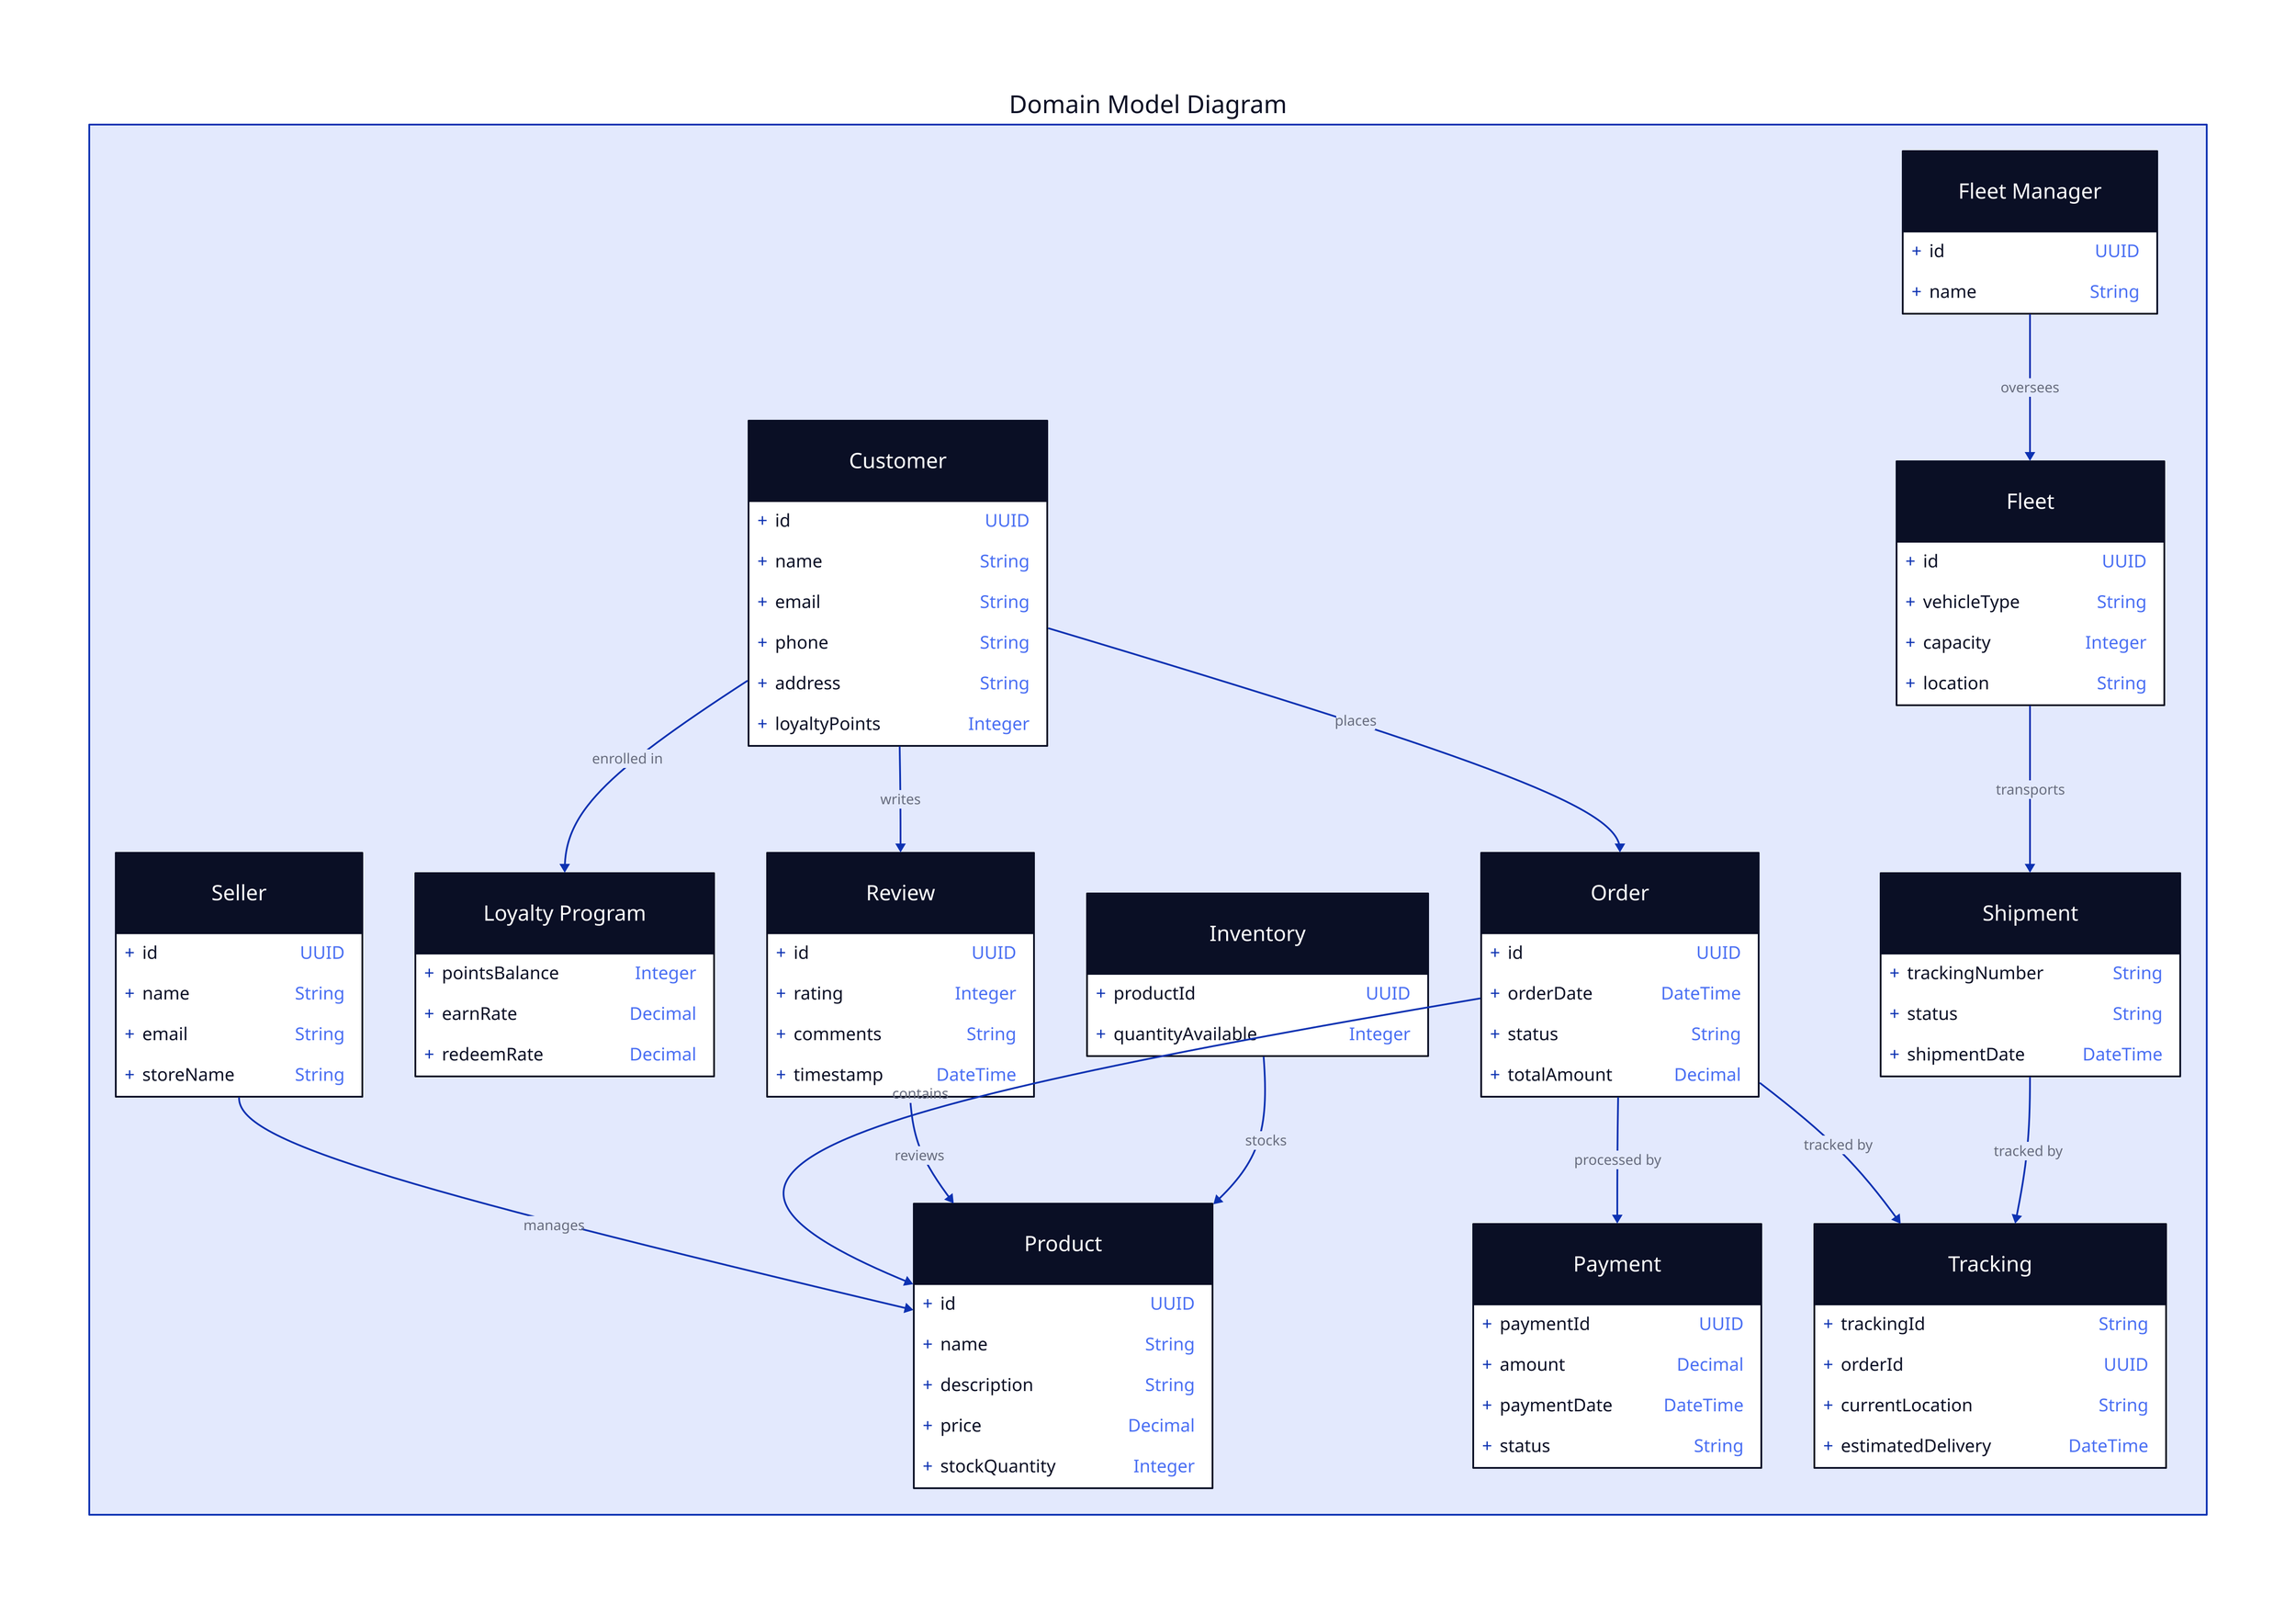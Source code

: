 Domain Model Diagram: {

    Customer: Customer {
    shape: class
    +id: UUID
    +name: String
    +email: String
    +phone: String
    +address: String
    +loyaltyPoints: Integer
    }

    Product: Product {
    shape: class
    +id: UUID
    +name: String
    +description: String
    +price: Decimal
    +stockQuantity: Integer
    }

    Order: Order {
    shape: class
    +id: UUID
    +orderDate: DateTime
    +status: String
    +totalAmount: Decimal
    }

    LoyaltyProgram: Loyalty Program {
    shape: class
    +pointsBalance: Integer
    +earnRate: Decimal
    +redeemRate: Decimal
    }

    Review: Review {
    shape: class
    +id: UUID
    +rating: Integer
    +comments: String
    +timestamp: DateTime
    }

    Inventory: Inventory {
    shape: class
    +productId: UUID
    +quantityAvailable: Integer
    }

    Seller: Seller {
        shape: class
        +id: UUID
        +name: String
        +email: String
        +storeName: String
    }

    Fleet: Fleet {
    shape: class
    +id: UUID
    +vehicleType: String
    +capacity: Integer
    +location: String
    }

    Shipment: Shipment {
    shape: class
    +trackingNumber: String
    +status: String
    +shipmentDate: DateTime
    }

    Payment: Payment {
    shape: class
    +paymentId: UUID
    +amount: Decimal
    +paymentDate: DateTime
    +status: String
    }

    Tracking: Tracking {
    shape: class
    +trackingId: String
    +orderId: UUID
    +currentLocation: String
    +estimatedDelivery: DateTime
    }

    FleetManager: Fleet Manager {
    shape: class
    +id: UUID
    +name: String
    }


    Customer -> Order: places {
    # source-arrowhead: 1
    # target-arrowhead: *
    }

    Customer -> LoyaltyProgram: enrolled in {
    # source-arrowhead: 1
    # target-arrowhead: 1
    }

    Customer -> Review: writes {
    # source-arrowhead: 1
    # target-arrowhead: *
    }

    Seller -> Product: manages {
    # source-arrowhead: 1
    # target-arrowhead: *
    }

    Order -> Product: contains {
    # source-arrowhead: 1
    # target-arrowhead: *
    }

    Order -> Payment: processed by {
    # source-arrowhead: 1
    # target-arrowhead: 1
    }

    Order -> Tracking: tracked by {
    # source-arrowhead: 1
    # target-arrowhead: 1
    }

    Review -> Product: reviews {
    # source-arrowhead: *
    # target-arrowhead: 1
    }

    Inventory -> Product: stocks {
    # source-arrowhead: *
    # target-arrowhead: 1
    }

    Fleet -> Shipment: transports {
    # source-arrowhead: *
    # target-arrowhead: 1
    }

    FleetManager -> Fleet: oversees {
    # source-arrowhead: 1
    # target-arrowhead: *
    }

    Shipment -> Tracking: tracked by {
    # source-arrowhead: 1
    # target-arrowhead: 1
    }

}
